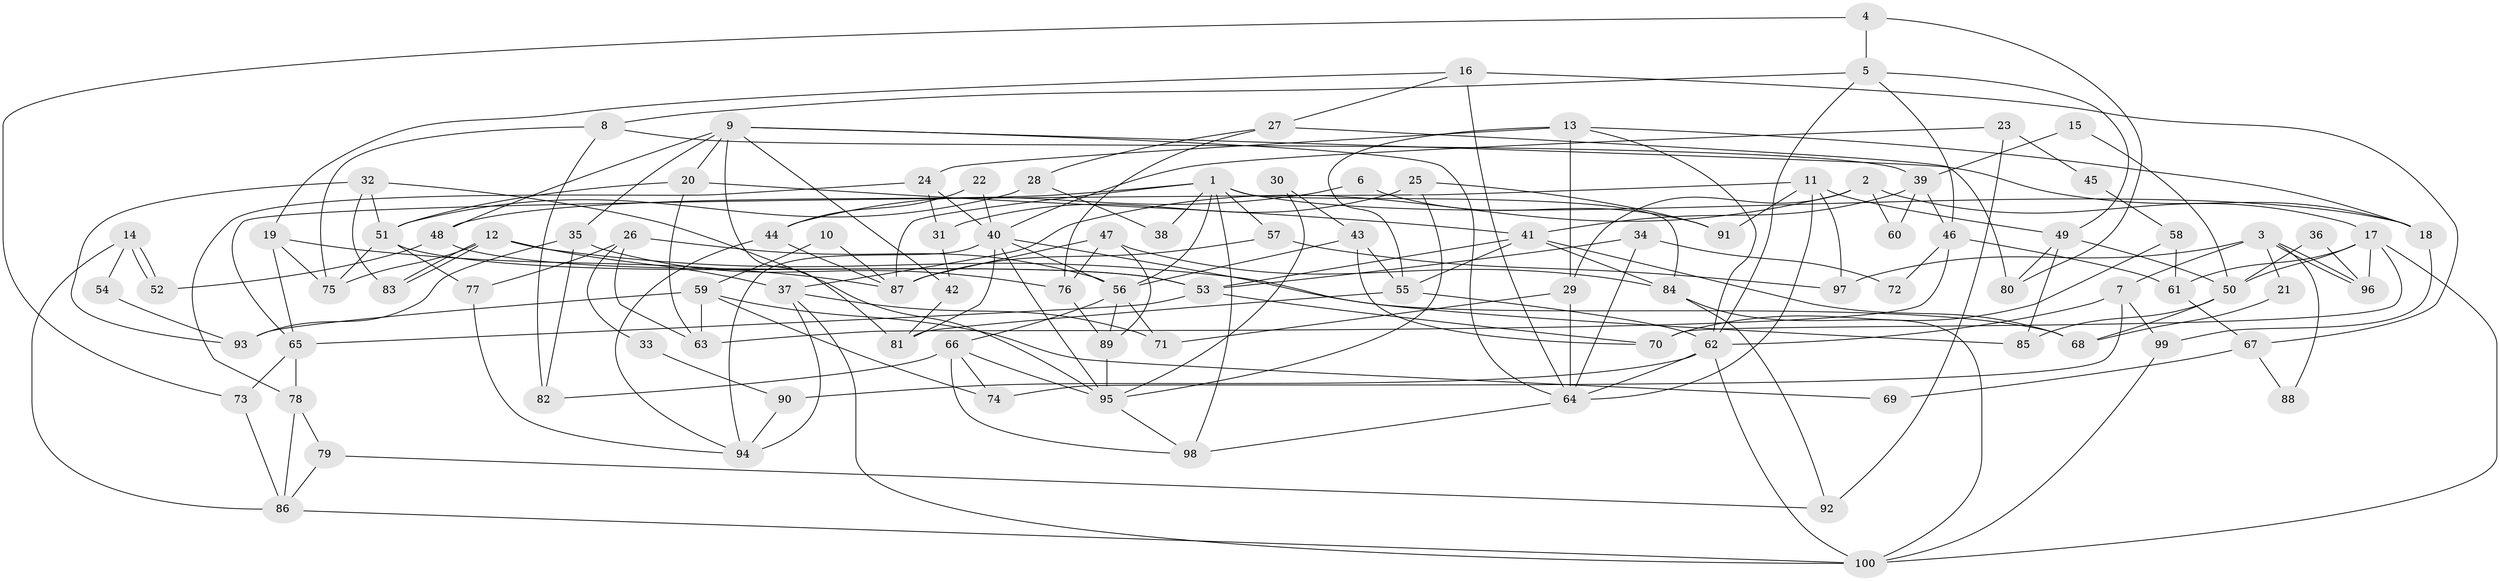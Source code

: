 // Generated by graph-tools (version 1.1) at 2025/11/02/21/25 10:11:15]
// undirected, 100 vertices, 200 edges
graph export_dot {
graph [start="1"]
  node [color=gray90,style=filled];
  1;
  2;
  3;
  4;
  5;
  6;
  7;
  8;
  9;
  10;
  11;
  12;
  13;
  14;
  15;
  16;
  17;
  18;
  19;
  20;
  21;
  22;
  23;
  24;
  25;
  26;
  27;
  28;
  29;
  30;
  31;
  32;
  33;
  34;
  35;
  36;
  37;
  38;
  39;
  40;
  41;
  42;
  43;
  44;
  45;
  46;
  47;
  48;
  49;
  50;
  51;
  52;
  53;
  54;
  55;
  56;
  57;
  58;
  59;
  60;
  61;
  62;
  63;
  64;
  65;
  66;
  67;
  68;
  69;
  70;
  71;
  72;
  73;
  74;
  75;
  76;
  77;
  78;
  79;
  80;
  81;
  82;
  83;
  84;
  85;
  86;
  87;
  88;
  89;
  90;
  91;
  92;
  93;
  94;
  95;
  96;
  97;
  98;
  99;
  100;
  1 -- 87;
  1 -- 56;
  1 -- 18;
  1 -- 38;
  1 -- 48;
  1 -- 57;
  1 -- 84;
  1 -- 98;
  2 -- 29;
  2 -- 37;
  2 -- 17;
  2 -- 60;
  3 -- 7;
  3 -- 96;
  3 -- 96;
  3 -- 21;
  3 -- 88;
  3 -- 97;
  4 -- 5;
  4 -- 73;
  4 -- 80;
  5 -- 8;
  5 -- 46;
  5 -- 49;
  5 -- 62;
  6 -- 91;
  6 -- 44;
  7 -- 99;
  7 -- 62;
  7 -- 74;
  8 -- 75;
  8 -- 82;
  8 -- 39;
  9 -- 20;
  9 -- 18;
  9 -- 35;
  9 -- 42;
  9 -- 48;
  9 -- 64;
  9 -- 81;
  10 -- 87;
  10 -- 59;
  11 -- 64;
  11 -- 49;
  11 -- 65;
  11 -- 91;
  11 -- 97;
  12 -- 83;
  12 -- 83;
  12 -- 37;
  12 -- 68;
  12 -- 75;
  13 -- 55;
  13 -- 62;
  13 -- 18;
  13 -- 24;
  13 -- 29;
  14 -- 86;
  14 -- 52;
  14 -- 52;
  14 -- 54;
  15 -- 50;
  15 -- 39;
  16 -- 27;
  16 -- 64;
  16 -- 19;
  16 -- 67;
  17 -- 100;
  17 -- 50;
  17 -- 61;
  17 -- 70;
  17 -- 96;
  18 -- 99;
  19 -- 75;
  19 -- 65;
  19 -- 87;
  20 -- 41;
  20 -- 51;
  20 -- 63;
  21 -- 68;
  22 -- 40;
  22 -- 44;
  23 -- 92;
  23 -- 40;
  23 -- 45;
  24 -- 40;
  24 -- 31;
  24 -- 78;
  25 -- 31;
  25 -- 95;
  25 -- 91;
  26 -- 63;
  26 -- 56;
  26 -- 33;
  26 -- 77;
  27 -- 76;
  27 -- 80;
  27 -- 28;
  28 -- 51;
  28 -- 38;
  29 -- 64;
  29 -- 71;
  30 -- 95;
  30 -- 43;
  31 -- 42;
  32 -- 51;
  32 -- 95;
  32 -- 83;
  32 -- 93;
  33 -- 90;
  34 -- 53;
  34 -- 64;
  34 -- 72;
  35 -- 76;
  35 -- 82;
  35 -- 93;
  36 -- 96;
  36 -- 50;
  37 -- 100;
  37 -- 71;
  37 -- 94;
  39 -- 41;
  39 -- 46;
  39 -- 60;
  40 -- 95;
  40 -- 81;
  40 -- 56;
  40 -- 85;
  40 -- 94;
  41 -- 53;
  41 -- 68;
  41 -- 55;
  41 -- 84;
  42 -- 81;
  43 -- 55;
  43 -- 70;
  43 -- 56;
  44 -- 87;
  44 -- 94;
  45 -- 58;
  46 -- 63;
  46 -- 61;
  46 -- 72;
  47 -- 87;
  47 -- 84;
  47 -- 76;
  47 -- 89;
  48 -- 52;
  48 -- 53;
  49 -- 85;
  49 -- 50;
  49 -- 80;
  50 -- 68;
  50 -- 85;
  51 -- 53;
  51 -- 77;
  51 -- 75;
  53 -- 65;
  53 -- 70;
  54 -- 93;
  55 -- 62;
  55 -- 81;
  56 -- 66;
  56 -- 71;
  56 -- 89;
  57 -- 97;
  57 -- 87;
  58 -- 70;
  58 -- 61;
  59 -- 93;
  59 -- 74;
  59 -- 63;
  59 -- 69;
  61 -- 67;
  62 -- 64;
  62 -- 90;
  62 -- 100;
  64 -- 98;
  65 -- 73;
  65 -- 78;
  66 -- 98;
  66 -- 74;
  66 -- 82;
  66 -- 95;
  67 -- 69;
  67 -- 88;
  73 -- 86;
  76 -- 89;
  77 -- 94;
  78 -- 79;
  78 -- 86;
  79 -- 86;
  79 -- 92;
  84 -- 92;
  84 -- 100;
  86 -- 100;
  89 -- 95;
  90 -- 94;
  95 -- 98;
  99 -- 100;
}
